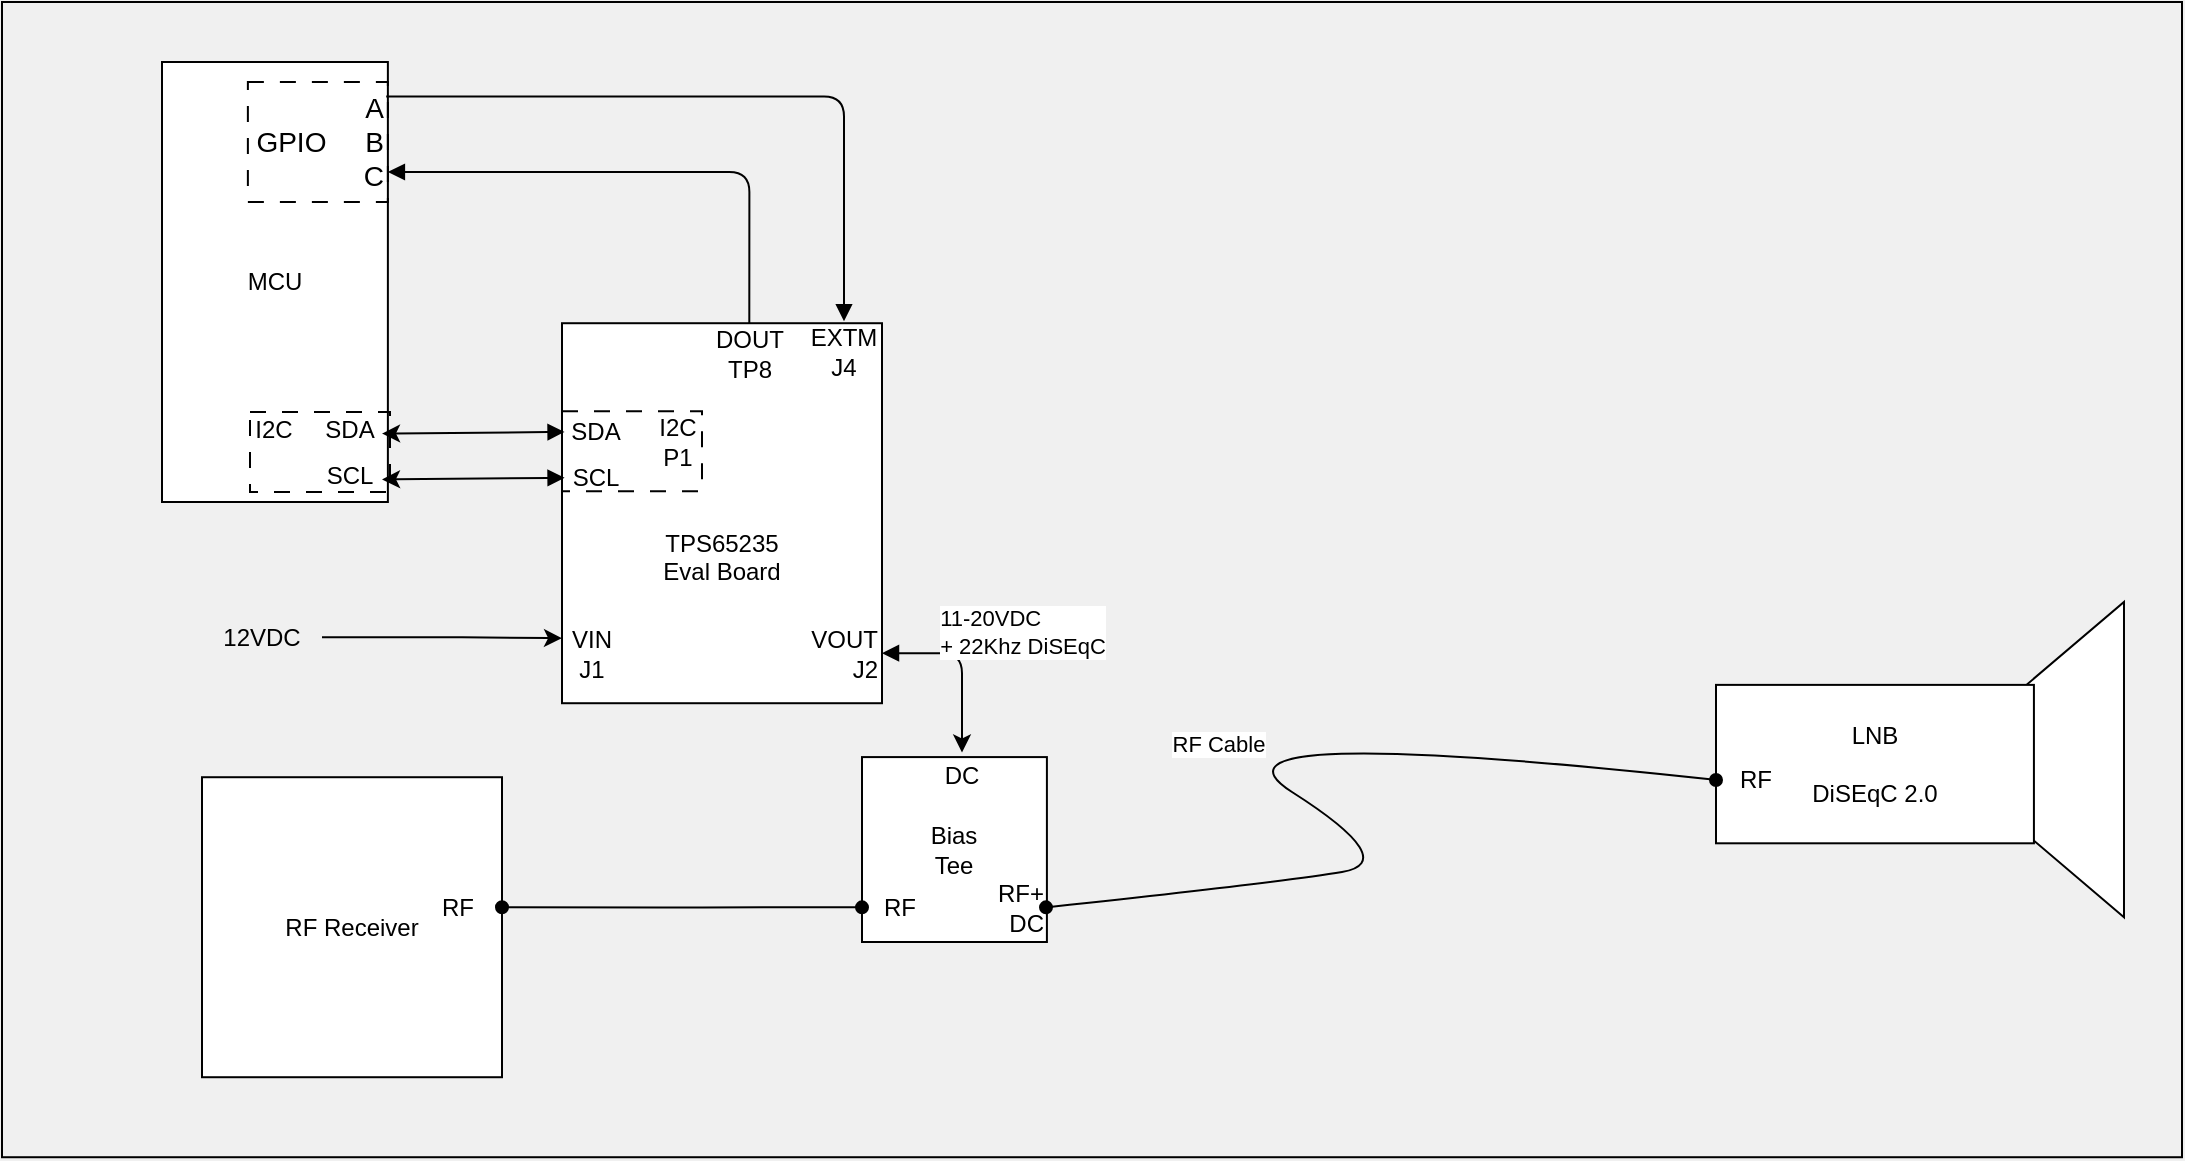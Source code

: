 <mxfile>
    <diagram id="m8Gws8rYOMcdUhG0WCG6" name="Page-1">
        <mxGraphModel dx="1905" dy="1605" grid="1" gridSize="10" guides="1" tooltips="1" connect="1" arrows="1" fold="1" page="1" pageScale="1" pageWidth="1654" pageHeight="1169" background="#F0F0F0" math="0" shadow="0">
            <root>
                <mxCell id="0"/>
                <mxCell id="1" parent="0"/>
                <mxCell id="96" value="" style="whiteSpace=wrap;html=1;fillColor=none;" vertex="1" parent="1">
                    <mxGeometry x="60" y="70" width="1090" height="577.61" as="geometry"/>
                </mxCell>
                <mxCell id="4" value="&lt;br&gt;&lt;br&gt;&lt;br&gt;TPS65235&lt;br&gt;Eval Board" style="rounded=0;whiteSpace=wrap;html=1;" parent="1" vertex="1">
                    <mxGeometry x="340" y="230.61" width="160" height="190" as="geometry"/>
                </mxCell>
                <mxCell id="5" value="VOUT&lt;br&gt;J2" style="text;html=1;strokeColor=none;fillColor=none;align=right;verticalAlign=middle;whiteSpace=wrap;rounded=0;" parent="1" vertex="1">
                    <mxGeometry x="470" y="380.61" width="30" height="30" as="geometry"/>
                </mxCell>
                <mxCell id="6" value="MCU" style="rounded=0;whiteSpace=wrap;html=1;" parent="1" vertex="1">
                    <mxGeometry x="140" y="100" width="112.94" height="220" as="geometry"/>
                </mxCell>
                <mxCell id="15" value="" style="group" parent="1" vertex="1" connectable="0">
                    <mxGeometry x="175.294" y="274" width="78.706" height="40" as="geometry"/>
                </mxCell>
                <mxCell id="8" value="I2C" style="text;html=1;strokeColor=none;fillColor=none;align=center;verticalAlign=middle;whiteSpace=wrap;rounded=0;" parent="15" vertex="1">
                    <mxGeometry y="3.333" width="42.353" height="13.75" as="geometry"/>
                </mxCell>
                <mxCell id="9" value="SDA" style="text;html=1;strokeColor=none;fillColor=none;align=center;verticalAlign=middle;whiteSpace=wrap;rounded=0;" parent="15" vertex="1">
                    <mxGeometry x="42.356" y="3.33" width="32.35" height="13.75" as="geometry"/>
                </mxCell>
                <mxCell id="10" value="SCL" style="text;html=1;strokeColor=none;fillColor=none;align=center;verticalAlign=middle;whiteSpace=wrap;rounded=0;" parent="15" vertex="1">
                    <mxGeometry x="42.356" y="26.25" width="32.35" height="13.75" as="geometry"/>
                </mxCell>
                <mxCell id="13" value="" style="rounded=0;whiteSpace=wrap;html=1;fillColor=none;dashed=1;dashPattern=8 8;" parent="15" vertex="1">
                    <mxGeometry x="8.706" y="1" width="70" height="40" as="geometry"/>
                </mxCell>
                <mxCell id="23" value="" style="group" parent="1" vertex="1" connectable="0">
                    <mxGeometry x="340" y="274.61" width="79.647" height="40" as="geometry"/>
                </mxCell>
                <mxCell id="20" value="" style="rounded=0;whiteSpace=wrap;html=1;fillColor=none;dashed=1;dashPattern=8 8;" parent="23" vertex="1">
                    <mxGeometry width="70" height="40" as="geometry"/>
                </mxCell>
                <mxCell id="17" value="I2C&lt;br&gt;P1" style="text;html=1;strokeColor=none;fillColor=none;align=center;verticalAlign=middle;whiteSpace=wrap;rounded=0;" parent="23" vertex="1">
                    <mxGeometry x="37.294" y="8.333" width="42.353" height="13.75" as="geometry"/>
                </mxCell>
                <mxCell id="22" value="" style="group" parent="23" vertex="1" connectable="0">
                    <mxGeometry x="1.29" y="3.33" width="32.35" height="36.67" as="geometry"/>
                </mxCell>
                <mxCell id="18" value="SDA" style="text;html=1;strokeColor=none;fillColor=none;align=center;verticalAlign=middle;whiteSpace=wrap;rounded=0;" parent="22" vertex="1">
                    <mxGeometry width="32.35" height="13.75" as="geometry"/>
                </mxCell>
                <mxCell id="19" value="SCL" style="text;html=1;strokeColor=none;fillColor=none;align=center;verticalAlign=middle;whiteSpace=wrap;rounded=0;" parent="22" vertex="1">
                    <mxGeometry y="22.92" width="32.35" height="13.75" as="geometry"/>
                </mxCell>
                <mxCell id="27" style="edgeStyle=none;html=1;entryX=0.943;entryY=0.27;entryDx=0;entryDy=0;entryPerimeter=0;startArrow=block;startFill=1;" parent="1" source="18" target="13" edge="1">
                    <mxGeometry relative="1" as="geometry"/>
                </mxCell>
                <mxCell id="28" style="edgeStyle=none;html=1;entryX=0.943;entryY=0.843;entryDx=0;entryDy=0;entryPerimeter=0;startArrow=block;startFill=1;" parent="1" source="19" target="13" edge="1">
                    <mxGeometry relative="1" as="geometry"/>
                </mxCell>
                <mxCell id="30" value="VIN&lt;br&gt;J1" style="text;html=1;strokeColor=none;fillColor=none;align=center;verticalAlign=middle;whiteSpace=wrap;rounded=0;" parent="1" vertex="1">
                    <mxGeometry x="340" y="380.61" width="30" height="30" as="geometry"/>
                </mxCell>
                <mxCell id="35" value="" style="group" parent="1" vertex="1" connectable="0">
                    <mxGeometry x="490" y="440.61" width="100" height="99.39" as="geometry"/>
                </mxCell>
                <mxCell id="31" value="Bias&lt;br&gt;Tee" style="whiteSpace=wrap;html=1;aspect=fixed;" parent="35" vertex="1">
                    <mxGeometry y="6.934" width="92.456" height="92.456" as="geometry"/>
                </mxCell>
                <mxCell id="32" value="RF+&lt;br&gt;DC" style="text;html=1;strokeColor=none;fillColor=none;align=right;verticalAlign=middle;whiteSpace=wrap;rounded=0;" parent="35" vertex="1">
                    <mxGeometry x="54.5" y="64.719" width="37.5" height="34.671" as="geometry"/>
                </mxCell>
                <mxCell id="33" value="RF" style="text;html=1;strokeColor=none;fillColor=none;align=center;verticalAlign=middle;whiteSpace=wrap;rounded=0;" parent="35" vertex="1">
                    <mxGeometry y="64.719" width="37.5" height="34.671" as="geometry"/>
                </mxCell>
                <mxCell id="34" value="DC" style="text;html=1;strokeColor=none;fillColor=none;align=center;verticalAlign=middle;whiteSpace=wrap;rounded=0;" parent="35" vertex="1">
                    <mxGeometry x="31.25" y="4.623" width="37.5" height="23.114" as="geometry"/>
                </mxCell>
                <mxCell id="41" style="edgeStyle=orthogonalEdgeStyle;html=1;exitX=1;exitY=0.5;exitDx=0;exitDy=0;entryX=0;entryY=0.25;entryDx=0;entryDy=0;startArrow=none;startFill=0;" parent="1" source="40" target="30" edge="1">
                    <mxGeometry relative="1" as="geometry"/>
                </mxCell>
                <mxCell id="40" value="12VDC" style="text;html=1;strokeColor=none;fillColor=none;align=center;verticalAlign=middle;whiteSpace=wrap;rounded=0;" parent="1" vertex="1">
                    <mxGeometry x="160" y="372.61" width="60" height="30" as="geometry"/>
                </mxCell>
                <mxCell id="42" value="" style="group" parent="1" vertex="1" connectable="0">
                    <mxGeometry x="160" y="451.61" width="170" height="156" as="geometry"/>
                </mxCell>
                <mxCell id="43" value="RF Receiver" style="whiteSpace=wrap;html=1;aspect=fixed;" parent="42" vertex="1">
                    <mxGeometry y="6" width="150" height="150" as="geometry"/>
                </mxCell>
                <mxCell id="44" value="RF" style="text;html=1;strokeColor=none;fillColor=none;align=center;verticalAlign=middle;whiteSpace=wrap;rounded=0;" parent="42" vertex="1">
                    <mxGeometry x="106.25" y="56" width="43.75" height="30" as="geometry"/>
                </mxCell>
                <mxCell id="48" style="edgeStyle=orthogonalEdgeStyle;html=1;exitX=0;exitY=0.5;exitDx=0;exitDy=0;startArrow=oval;startFill=1;endArrow=oval;endFill=1;" parent="1" source="33" target="44" edge="1">
                    <mxGeometry relative="1" as="geometry">
                        <mxPoint x="230.0" y="397.61" as="sourcePoint"/>
                        <mxPoint x="350" y="398.11" as="targetPoint"/>
                    </mxGeometry>
                </mxCell>
                <mxCell id="88" value="" style="group" parent="1" vertex="1" connectable="0">
                    <mxGeometry x="917" y="370" width="204" height="157.61" as="geometry"/>
                </mxCell>
                <mxCell id="85" value="" style="triangle;whiteSpace=wrap;html=1;fillColor=#FFFFFF;rotation=-180;" parent="88" vertex="1">
                    <mxGeometry x="111.273" y="-1.501e-13" width="92.727" height="157.61" as="geometry"/>
                </mxCell>
                <mxCell id="84" value="LNB&lt;br&gt;&lt;br&gt;DiSEqC 2.0" style="rounded=0;whiteSpace=wrap;html=1;fillColor=#FFFFFF;" parent="88" vertex="1">
                    <mxGeometry y="41.439" width="158.961" height="79.208" as="geometry"/>
                </mxCell>
                <mxCell id="86" value="RF" style="text;html=1;strokeColor=none;fillColor=none;align=center;verticalAlign=middle;whiteSpace=wrap;rounded=0;" parent="88" vertex="1">
                    <mxGeometry y="69.161" width="39.74" height="39.604" as="geometry"/>
                </mxCell>
                <mxCell id="90" value="&lt;font style=&quot;font-size: 14px;&quot;&gt;A&lt;br&gt;GPIO&amp;nbsp; &amp;nbsp; &amp;nbsp;B&lt;br&gt;C&lt;/font&gt;" style="rounded=0;whiteSpace=wrap;html=1;fillColor=none;dashed=1;dashPattern=8 8;align=right;" parent="1" vertex="1">
                    <mxGeometry x="182.94" y="110" width="70" height="60" as="geometry"/>
                </mxCell>
                <mxCell id="93" value="EXTM&lt;br&gt;J4&lt;br&gt;" style="text;html=1;strokeColor=none;fillColor=none;align=center;verticalAlign=middle;whiteSpace=wrap;rounded=0;" parent="1" vertex="1">
                    <mxGeometry x="466" y="229.61" width="30" height="30" as="geometry"/>
                </mxCell>
                <mxCell id="94" style="edgeStyle=orthogonalEdgeStyle;html=1;entryX=0.988;entryY=0.12;entryDx=0;entryDy=0;startArrow=block;startFill=1;exitX=0.5;exitY=0;exitDx=0;exitDy=0;entryPerimeter=0;endArrow=none;endFill=0;" parent="1" source="93" target="90" edge="1">
                    <mxGeometry relative="1" as="geometry">
                        <mxPoint x="351.29" y="250.813" as="sourcePoint"/>
                        <mxPoint x="260.01" y="250.8" as="targetPoint"/>
                    </mxGeometry>
                </mxCell>
                <mxCell id="97" value="DOUT&lt;br&gt;TP8" style="text;html=1;strokeColor=none;fillColor=none;align=center;verticalAlign=middle;whiteSpace=wrap;rounded=0;" vertex="1" parent="1">
                    <mxGeometry x="418.65" y="230.61" width="30" height="30" as="geometry"/>
                </mxCell>
                <mxCell id="98" style="edgeStyle=orthogonalEdgeStyle;html=1;entryX=0.5;entryY=0;entryDx=0;entryDy=0;startArrow=block;startFill=1;exitX=1;exitY=0.75;exitDx=0;exitDy=0;endArrow=none;endFill=0;" edge="1" parent="1" source="90" target="97">
                    <mxGeometry relative="1" as="geometry">
                        <mxPoint x="491" y="245.61" as="sourcePoint"/>
                        <mxPoint x="262.1" y="124.8" as="targetPoint"/>
                    </mxGeometry>
                </mxCell>
                <mxCell id="39" value="&lt;div style=&quot;text-align: left;&quot;&gt;11-20VDC&lt;/div&gt;&lt;div style=&quot;text-align: left;&quot;&gt;+ 22Khz DiSEqC&lt;/div&gt;" style="edgeStyle=orthogonalEdgeStyle;html=1;entryX=0.5;entryY=0;entryDx=0;entryDy=0;startArrow=block;startFill=1;" parent="1" source="5" target="34" edge="1">
                    <mxGeometry x="0.011" y="34" relative="1" as="geometry">
                        <mxPoint x="-4" y="-16" as="offset"/>
                    </mxGeometry>
                </mxCell>
                <mxCell id="87" value="RF Cable" style="curved=1;endArrow=oval;html=1;entryX=0;entryY=0.5;entryDx=0;entryDy=0;startArrow=oval;startFill=1;endFill=1;exitX=1;exitY=0.5;exitDx=0;exitDy=0;" parent="1" source="32" target="86" edge="1">
                    <mxGeometry width="50" height="50" relative="1" as="geometry">
                        <mxPoint x="590" y="523" as="sourcePoint"/>
                        <mxPoint x="1080" y="222.61" as="targetPoint"/>
                        <Array as="points">
                            <mxPoint x="700" y="510"/>
                            <mxPoint x="760" y="500"/>
                            <mxPoint x="650" y="430"/>
                        </Array>
                    </mxGeometry>
                </mxCell>
            </root>
        </mxGraphModel>
    </diagram>
</mxfile>